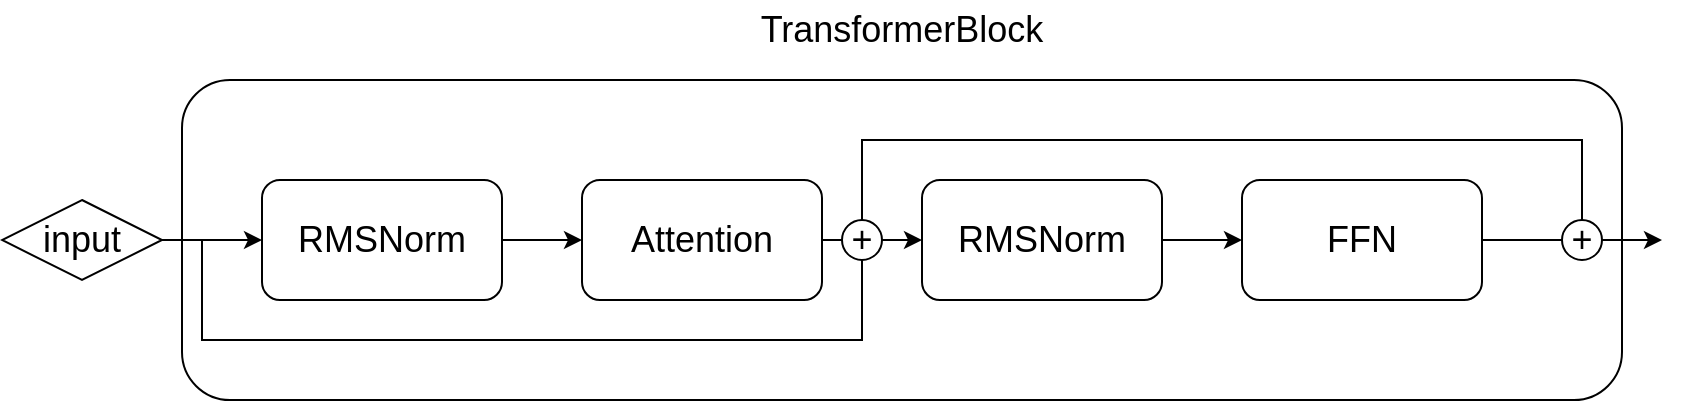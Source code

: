 <mxfile version="21.8.1" type="github">
  <diagram name="第 1 页" id="QoWlPOXiwu-JWedbGoKN">
    <mxGraphModel dx="954" dy="507" grid="1" gridSize="10" guides="1" tooltips="1" connect="1" arrows="1" fold="1" page="1" pageScale="1" pageWidth="1169" pageHeight="1654" math="0" shadow="0">
      <root>
        <mxCell id="0" />
        <mxCell id="1" parent="0" />
        <mxCell id="BmtZN33E5YH0YcVX_5-P-27" value="" style="rounded=1;whiteSpace=wrap;html=1;" vertex="1" parent="1">
          <mxGeometry x="170" y="190" width="720" height="160" as="geometry" />
        </mxCell>
        <mxCell id="BmtZN33E5YH0YcVX_5-P-7" style="edgeStyle=orthogonalEdgeStyle;rounded=0;orthogonalLoop=1;jettySize=auto;html=1;exitX=1;exitY=0.5;exitDx=0;exitDy=0;entryX=0;entryY=0.5;entryDx=0;entryDy=0;" edge="1" parent="1" source="BmtZN33E5YH0YcVX_5-P-1" target="BmtZN33E5YH0YcVX_5-P-2">
          <mxGeometry relative="1" as="geometry" />
        </mxCell>
        <mxCell id="BmtZN33E5YH0YcVX_5-P-1" value="input" style="rhombus;whiteSpace=wrap;html=1;fontSize=18;" vertex="1" parent="1">
          <mxGeometry x="80" y="250" width="80" height="40" as="geometry" />
        </mxCell>
        <mxCell id="BmtZN33E5YH0YcVX_5-P-8" style="edgeStyle=orthogonalEdgeStyle;rounded=0;orthogonalLoop=1;jettySize=auto;html=1;exitX=1;exitY=0.5;exitDx=0;exitDy=0;entryX=0;entryY=0.5;entryDx=0;entryDy=0;" edge="1" parent="1" source="BmtZN33E5YH0YcVX_5-P-2" target="BmtZN33E5YH0YcVX_5-P-3">
          <mxGeometry relative="1" as="geometry" />
        </mxCell>
        <mxCell id="BmtZN33E5YH0YcVX_5-P-2" value="RMSNorm" style="rounded=1;whiteSpace=wrap;html=1;fontSize=18;" vertex="1" parent="1">
          <mxGeometry x="210" y="240" width="120" height="60" as="geometry" />
        </mxCell>
        <mxCell id="BmtZN33E5YH0YcVX_5-P-3" value="Attention" style="rounded=1;whiteSpace=wrap;html=1;fontSize=18;" vertex="1" parent="1">
          <mxGeometry x="370" y="240" width="120" height="60" as="geometry" />
        </mxCell>
        <mxCell id="BmtZN33E5YH0YcVX_5-P-10" style="edgeStyle=orthogonalEdgeStyle;rounded=0;orthogonalLoop=1;jettySize=auto;html=1;exitX=1;exitY=0.5;exitDx=0;exitDy=0;entryX=0;entryY=0.5;entryDx=0;entryDy=0;" edge="1" parent="1" source="BmtZN33E5YH0YcVX_5-P-4" target="BmtZN33E5YH0YcVX_5-P-5">
          <mxGeometry relative="1" as="geometry" />
        </mxCell>
        <mxCell id="BmtZN33E5YH0YcVX_5-P-4" value="RMSNorm" style="rounded=1;whiteSpace=wrap;html=1;fontSize=18;" vertex="1" parent="1">
          <mxGeometry x="540" y="240" width="120" height="60" as="geometry" />
        </mxCell>
        <mxCell id="BmtZN33E5YH0YcVX_5-P-5" value="FFN" style="rounded=1;whiteSpace=wrap;html=1;fontSize=18;" vertex="1" parent="1">
          <mxGeometry x="700" y="240" width="120" height="60" as="geometry" />
        </mxCell>
        <mxCell id="BmtZN33E5YH0YcVX_5-P-17" value="" style="endArrow=classic;html=1;rounded=0;" edge="1" parent="1">
          <mxGeometry width="50" height="50" relative="1" as="geometry">
            <mxPoint x="180" y="270" as="sourcePoint" />
            <mxPoint x="510" y="270" as="targetPoint" />
            <Array as="points">
              <mxPoint x="180" y="320" />
              <mxPoint x="510" y="320" />
            </Array>
          </mxGeometry>
        </mxCell>
        <mxCell id="BmtZN33E5YH0YcVX_5-P-21" value="" style="endArrow=classic;html=1;rounded=0;exitX=1;exitY=0.5;exitDx=0;exitDy=0;" edge="1" parent="1" source="BmtZN33E5YH0YcVX_5-P-5">
          <mxGeometry width="50" height="50" relative="1" as="geometry">
            <mxPoint x="580" y="340" as="sourcePoint" />
            <mxPoint x="910" y="270" as="targetPoint" />
          </mxGeometry>
        </mxCell>
        <mxCell id="BmtZN33E5YH0YcVX_5-P-22" value="" style="endArrow=classic;html=1;rounded=0;exitX=0.5;exitY=0;exitDx=0;exitDy=0;" edge="1" parent="1" source="BmtZN33E5YH0YcVX_5-P-18">
          <mxGeometry width="50" height="50" relative="1" as="geometry">
            <mxPoint x="580" y="340" as="sourcePoint" />
            <mxPoint x="870" y="270" as="targetPoint" />
            <Array as="points">
              <mxPoint x="510" y="220" />
              <mxPoint x="870" y="220" />
            </Array>
          </mxGeometry>
        </mxCell>
        <mxCell id="BmtZN33E5YH0YcVX_5-P-23" value="+" style="ellipse;whiteSpace=wrap;html=1;fontSize=18;" vertex="1" parent="1">
          <mxGeometry x="860" y="260" width="20" height="20" as="geometry" />
        </mxCell>
        <mxCell id="BmtZN33E5YH0YcVX_5-P-26" value="" style="endArrow=classic;html=1;rounded=0;exitX=1;exitY=0.5;exitDx=0;exitDy=0;entryX=0;entryY=0.5;entryDx=0;entryDy=0;" edge="1" parent="1" source="BmtZN33E5YH0YcVX_5-P-3" target="BmtZN33E5YH0YcVX_5-P-4">
          <mxGeometry width="50" height="50" relative="1" as="geometry">
            <mxPoint x="580" y="340" as="sourcePoint" />
            <mxPoint x="630" y="290" as="targetPoint" />
          </mxGeometry>
        </mxCell>
        <mxCell id="BmtZN33E5YH0YcVX_5-P-18" value="+" style="ellipse;whiteSpace=wrap;html=1;fontSize=18;" vertex="1" parent="1">
          <mxGeometry x="500" y="260" width="20" height="20" as="geometry" />
        </mxCell>
        <mxCell id="BmtZN33E5YH0YcVX_5-P-28" value="TransformerBlock" style="text;html=1;strokeColor=none;fillColor=none;align=center;verticalAlign=middle;whiteSpace=wrap;rounded=0;fontSize=18;" vertex="1" parent="1">
          <mxGeometry x="445" y="150" width="170" height="30" as="geometry" />
        </mxCell>
      </root>
    </mxGraphModel>
  </diagram>
</mxfile>
